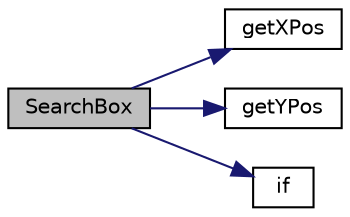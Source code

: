 digraph "SearchBox"
{
  edge [fontname="Helvetica",fontsize="10",labelfontname="Helvetica",labelfontsize="10"];
  node [fontname="Helvetica",fontsize="10",shape=record];
  rankdir="LR";
  Node1 [label="SearchBox",height=0.2,width=0.4,color="black", fillcolor="grey75", style="filled" fontcolor="black"];
  Node1 -> Node2 [color="midnightblue",fontsize="10",style="solid",fontname="Helvetica"];
  Node2 [label="getXPos",height=0.2,width=0.4,color="black", fillcolor="white", style="filled",URL="$search_8js.html#a76d24aea0009f892f8ccc31d941c0a2b"];
  Node1 -> Node3 [color="midnightblue",fontsize="10",style="solid",fontname="Helvetica"];
  Node3 [label="getYPos",height=0.2,width=0.4,color="black", fillcolor="white", style="filled",URL="$search_8js.html#a8d7b405228661d7b6216b6925d2b8a69"];
  Node1 -> Node4 [color="midnightblue",fontsize="10",style="solid",fontname="Helvetica"];
  Node4 [label="if",height=0.2,width=0.4,color="black", fillcolor="white", style="filled",URL="$jquery_8js.html#a9db6d45a025ad692282fe23e69eeba43"];
}
